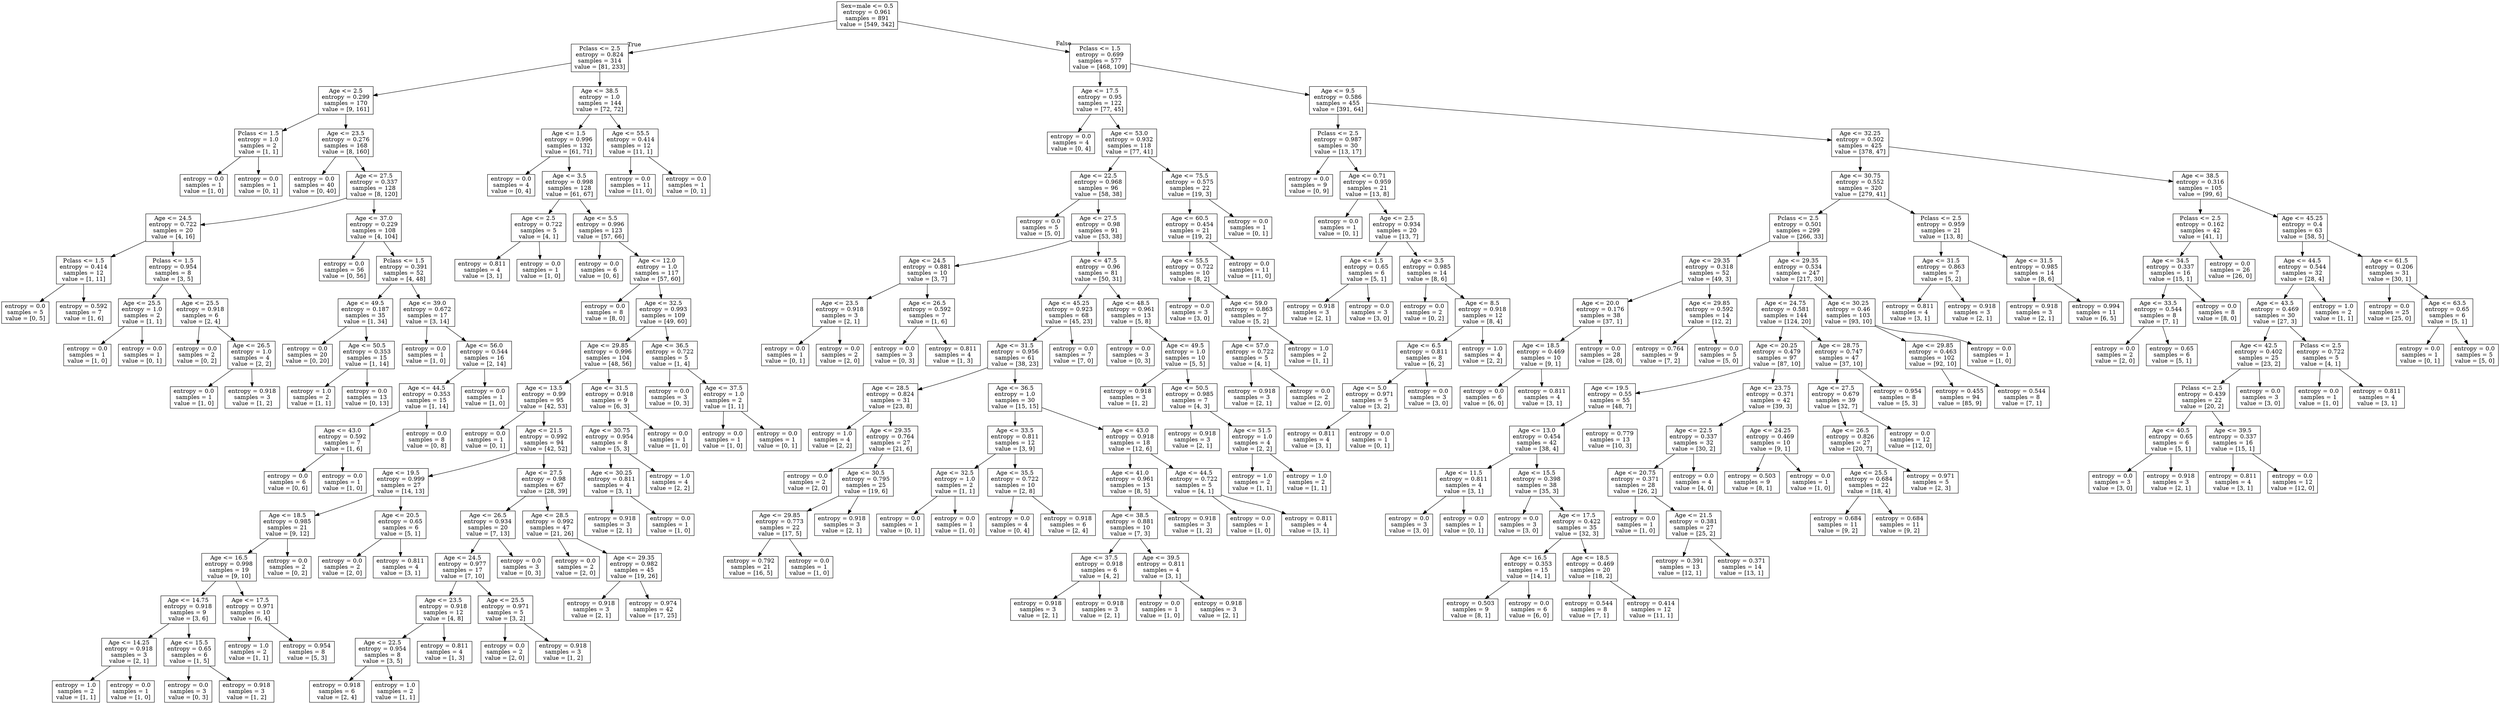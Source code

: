 digraph Tree {
node [shape=box] ;
0 [label="Sex=male <= 0.5\nentropy = 0.961\nsamples = 891\nvalue = [549, 342]"] ;
1 [label="Pclass <= 2.5\nentropy = 0.824\nsamples = 314\nvalue = [81, 233]"] ;
0 -> 1 [labeldistance=2.5, labelangle=45, headlabel="True"] ;
2 [label="Age <= 2.5\nentropy = 0.299\nsamples = 170\nvalue = [9, 161]"] ;
1 -> 2 ;
3 [label="Pclass <= 1.5\nentropy = 1.0\nsamples = 2\nvalue = [1, 1]"] ;
2 -> 3 ;
4 [label="entropy = 0.0\nsamples = 1\nvalue = [1, 0]"] ;
3 -> 4 ;
5 [label="entropy = 0.0\nsamples = 1\nvalue = [0, 1]"] ;
3 -> 5 ;
6 [label="Age <= 23.5\nentropy = 0.276\nsamples = 168\nvalue = [8, 160]"] ;
2 -> 6 ;
7 [label="entropy = 0.0\nsamples = 40\nvalue = [0, 40]"] ;
6 -> 7 ;
8 [label="Age <= 27.5\nentropy = 0.337\nsamples = 128\nvalue = [8, 120]"] ;
6 -> 8 ;
9 [label="Age <= 24.5\nentropy = 0.722\nsamples = 20\nvalue = [4, 16]"] ;
8 -> 9 ;
10 [label="Pclass <= 1.5\nentropy = 0.414\nsamples = 12\nvalue = [1, 11]"] ;
9 -> 10 ;
11 [label="entropy = 0.0\nsamples = 5\nvalue = [0, 5]"] ;
10 -> 11 ;
12 [label="entropy = 0.592\nsamples = 7\nvalue = [1, 6]"] ;
10 -> 12 ;
13 [label="Pclass <= 1.5\nentropy = 0.954\nsamples = 8\nvalue = [3, 5]"] ;
9 -> 13 ;
14 [label="Age <= 25.5\nentropy = 1.0\nsamples = 2\nvalue = [1, 1]"] ;
13 -> 14 ;
15 [label="entropy = 0.0\nsamples = 1\nvalue = [1, 0]"] ;
14 -> 15 ;
16 [label="entropy = 0.0\nsamples = 1\nvalue = [0, 1]"] ;
14 -> 16 ;
17 [label="Age <= 25.5\nentropy = 0.918\nsamples = 6\nvalue = [2, 4]"] ;
13 -> 17 ;
18 [label="entropy = 0.0\nsamples = 2\nvalue = [0, 2]"] ;
17 -> 18 ;
19 [label="Age <= 26.5\nentropy = 1.0\nsamples = 4\nvalue = [2, 2]"] ;
17 -> 19 ;
20 [label="entropy = 0.0\nsamples = 1\nvalue = [1, 0]"] ;
19 -> 20 ;
21 [label="entropy = 0.918\nsamples = 3\nvalue = [1, 2]"] ;
19 -> 21 ;
22 [label="Age <= 37.0\nentropy = 0.229\nsamples = 108\nvalue = [4, 104]"] ;
8 -> 22 ;
23 [label="entropy = 0.0\nsamples = 56\nvalue = [0, 56]"] ;
22 -> 23 ;
24 [label="Pclass <= 1.5\nentropy = 0.391\nsamples = 52\nvalue = [4, 48]"] ;
22 -> 24 ;
25 [label="Age <= 49.5\nentropy = 0.187\nsamples = 35\nvalue = [1, 34]"] ;
24 -> 25 ;
26 [label="entropy = 0.0\nsamples = 20\nvalue = [0, 20]"] ;
25 -> 26 ;
27 [label="Age <= 50.5\nentropy = 0.353\nsamples = 15\nvalue = [1, 14]"] ;
25 -> 27 ;
28 [label="entropy = 1.0\nsamples = 2\nvalue = [1, 1]"] ;
27 -> 28 ;
29 [label="entropy = 0.0\nsamples = 13\nvalue = [0, 13]"] ;
27 -> 29 ;
30 [label="Age <= 39.0\nentropy = 0.672\nsamples = 17\nvalue = [3, 14]"] ;
24 -> 30 ;
31 [label="entropy = 0.0\nsamples = 1\nvalue = [1, 0]"] ;
30 -> 31 ;
32 [label="Age <= 56.0\nentropy = 0.544\nsamples = 16\nvalue = [2, 14]"] ;
30 -> 32 ;
33 [label="Age <= 44.5\nentropy = 0.353\nsamples = 15\nvalue = [1, 14]"] ;
32 -> 33 ;
34 [label="Age <= 43.0\nentropy = 0.592\nsamples = 7\nvalue = [1, 6]"] ;
33 -> 34 ;
35 [label="entropy = 0.0\nsamples = 6\nvalue = [0, 6]"] ;
34 -> 35 ;
36 [label="entropy = 0.0\nsamples = 1\nvalue = [1, 0]"] ;
34 -> 36 ;
37 [label="entropy = 0.0\nsamples = 8\nvalue = [0, 8]"] ;
33 -> 37 ;
38 [label="entropy = 0.0\nsamples = 1\nvalue = [1, 0]"] ;
32 -> 38 ;
39 [label="Age <= 38.5\nentropy = 1.0\nsamples = 144\nvalue = [72, 72]"] ;
1 -> 39 ;
40 [label="Age <= 1.5\nentropy = 0.996\nsamples = 132\nvalue = [61, 71]"] ;
39 -> 40 ;
41 [label="entropy = 0.0\nsamples = 4\nvalue = [0, 4]"] ;
40 -> 41 ;
42 [label="Age <= 3.5\nentropy = 0.998\nsamples = 128\nvalue = [61, 67]"] ;
40 -> 42 ;
43 [label="Age <= 2.5\nentropy = 0.722\nsamples = 5\nvalue = [4, 1]"] ;
42 -> 43 ;
44 [label="entropy = 0.811\nsamples = 4\nvalue = [3, 1]"] ;
43 -> 44 ;
45 [label="entropy = 0.0\nsamples = 1\nvalue = [1, 0]"] ;
43 -> 45 ;
46 [label="Age <= 5.5\nentropy = 0.996\nsamples = 123\nvalue = [57, 66]"] ;
42 -> 46 ;
47 [label="entropy = 0.0\nsamples = 6\nvalue = [0, 6]"] ;
46 -> 47 ;
48 [label="Age <= 12.0\nentropy = 1.0\nsamples = 117\nvalue = [57, 60]"] ;
46 -> 48 ;
49 [label="entropy = 0.0\nsamples = 8\nvalue = [8, 0]"] ;
48 -> 49 ;
50 [label="Age <= 32.5\nentropy = 0.993\nsamples = 109\nvalue = [49, 60]"] ;
48 -> 50 ;
51 [label="Age <= 29.85\nentropy = 0.996\nsamples = 104\nvalue = [48, 56]"] ;
50 -> 51 ;
52 [label="Age <= 13.5\nentropy = 0.99\nsamples = 95\nvalue = [42, 53]"] ;
51 -> 52 ;
53 [label="entropy = 0.0\nsamples = 1\nvalue = [0, 1]"] ;
52 -> 53 ;
54 [label="Age <= 21.5\nentropy = 0.992\nsamples = 94\nvalue = [42, 52]"] ;
52 -> 54 ;
55 [label="Age <= 19.5\nentropy = 0.999\nsamples = 27\nvalue = [14, 13]"] ;
54 -> 55 ;
56 [label="Age <= 18.5\nentropy = 0.985\nsamples = 21\nvalue = [9, 12]"] ;
55 -> 56 ;
57 [label="Age <= 16.5\nentropy = 0.998\nsamples = 19\nvalue = [9, 10]"] ;
56 -> 57 ;
58 [label="Age <= 14.75\nentropy = 0.918\nsamples = 9\nvalue = [3, 6]"] ;
57 -> 58 ;
59 [label="Age <= 14.25\nentropy = 0.918\nsamples = 3\nvalue = [2, 1]"] ;
58 -> 59 ;
60 [label="entropy = 1.0\nsamples = 2\nvalue = [1, 1]"] ;
59 -> 60 ;
61 [label="entropy = 0.0\nsamples = 1\nvalue = [1, 0]"] ;
59 -> 61 ;
62 [label="Age <= 15.5\nentropy = 0.65\nsamples = 6\nvalue = [1, 5]"] ;
58 -> 62 ;
63 [label="entropy = 0.0\nsamples = 3\nvalue = [0, 3]"] ;
62 -> 63 ;
64 [label="entropy = 0.918\nsamples = 3\nvalue = [1, 2]"] ;
62 -> 64 ;
65 [label="Age <= 17.5\nentropy = 0.971\nsamples = 10\nvalue = [6, 4]"] ;
57 -> 65 ;
66 [label="entropy = 1.0\nsamples = 2\nvalue = [1, 1]"] ;
65 -> 66 ;
67 [label="entropy = 0.954\nsamples = 8\nvalue = [5, 3]"] ;
65 -> 67 ;
68 [label="entropy = 0.0\nsamples = 2\nvalue = [0, 2]"] ;
56 -> 68 ;
69 [label="Age <= 20.5\nentropy = 0.65\nsamples = 6\nvalue = [5, 1]"] ;
55 -> 69 ;
70 [label="entropy = 0.0\nsamples = 2\nvalue = [2, 0]"] ;
69 -> 70 ;
71 [label="entropy = 0.811\nsamples = 4\nvalue = [3, 1]"] ;
69 -> 71 ;
72 [label="Age <= 27.5\nentropy = 0.98\nsamples = 67\nvalue = [28, 39]"] ;
54 -> 72 ;
73 [label="Age <= 26.5\nentropy = 0.934\nsamples = 20\nvalue = [7, 13]"] ;
72 -> 73 ;
74 [label="Age <= 24.5\nentropy = 0.977\nsamples = 17\nvalue = [7, 10]"] ;
73 -> 74 ;
75 [label="Age <= 23.5\nentropy = 0.918\nsamples = 12\nvalue = [4, 8]"] ;
74 -> 75 ;
76 [label="Age <= 22.5\nentropy = 0.954\nsamples = 8\nvalue = [3, 5]"] ;
75 -> 76 ;
77 [label="entropy = 0.918\nsamples = 6\nvalue = [2, 4]"] ;
76 -> 77 ;
78 [label="entropy = 1.0\nsamples = 2\nvalue = [1, 1]"] ;
76 -> 78 ;
79 [label="entropy = 0.811\nsamples = 4\nvalue = [1, 3]"] ;
75 -> 79 ;
80 [label="Age <= 25.5\nentropy = 0.971\nsamples = 5\nvalue = [3, 2]"] ;
74 -> 80 ;
81 [label="entropy = 0.0\nsamples = 2\nvalue = [2, 0]"] ;
80 -> 81 ;
82 [label="entropy = 0.918\nsamples = 3\nvalue = [1, 2]"] ;
80 -> 82 ;
83 [label="entropy = 0.0\nsamples = 3\nvalue = [0, 3]"] ;
73 -> 83 ;
84 [label="Age <= 28.5\nentropy = 0.992\nsamples = 47\nvalue = [21, 26]"] ;
72 -> 84 ;
85 [label="entropy = 0.0\nsamples = 2\nvalue = [2, 0]"] ;
84 -> 85 ;
86 [label="Age <= 29.35\nentropy = 0.982\nsamples = 45\nvalue = [19, 26]"] ;
84 -> 86 ;
87 [label="entropy = 0.918\nsamples = 3\nvalue = [2, 1]"] ;
86 -> 87 ;
88 [label="entropy = 0.974\nsamples = 42\nvalue = [17, 25]"] ;
86 -> 88 ;
89 [label="Age <= 31.5\nentropy = 0.918\nsamples = 9\nvalue = [6, 3]"] ;
51 -> 89 ;
90 [label="Age <= 30.75\nentropy = 0.954\nsamples = 8\nvalue = [5, 3]"] ;
89 -> 90 ;
91 [label="Age <= 30.25\nentropy = 0.811\nsamples = 4\nvalue = [3, 1]"] ;
90 -> 91 ;
92 [label="entropy = 0.918\nsamples = 3\nvalue = [2, 1]"] ;
91 -> 92 ;
93 [label="entropy = 0.0\nsamples = 1\nvalue = [1, 0]"] ;
91 -> 93 ;
94 [label="entropy = 1.0\nsamples = 4\nvalue = [2, 2]"] ;
90 -> 94 ;
95 [label="entropy = 0.0\nsamples = 1\nvalue = [1, 0]"] ;
89 -> 95 ;
96 [label="Age <= 36.5\nentropy = 0.722\nsamples = 5\nvalue = [1, 4]"] ;
50 -> 96 ;
97 [label="entropy = 0.0\nsamples = 3\nvalue = [0, 3]"] ;
96 -> 97 ;
98 [label="Age <= 37.5\nentropy = 1.0\nsamples = 2\nvalue = [1, 1]"] ;
96 -> 98 ;
99 [label="entropy = 0.0\nsamples = 1\nvalue = [1, 0]"] ;
98 -> 99 ;
100 [label="entropy = 0.0\nsamples = 1\nvalue = [0, 1]"] ;
98 -> 100 ;
101 [label="Age <= 55.5\nentropy = 0.414\nsamples = 12\nvalue = [11, 1]"] ;
39 -> 101 ;
102 [label="entropy = 0.0\nsamples = 11\nvalue = [11, 0]"] ;
101 -> 102 ;
103 [label="entropy = 0.0\nsamples = 1\nvalue = [0, 1]"] ;
101 -> 103 ;
104 [label="Pclass <= 1.5\nentropy = 0.699\nsamples = 577\nvalue = [468, 109]"] ;
0 -> 104 [labeldistance=2.5, labelangle=-45, headlabel="False"] ;
105 [label="Age <= 17.5\nentropy = 0.95\nsamples = 122\nvalue = [77, 45]"] ;
104 -> 105 ;
106 [label="entropy = 0.0\nsamples = 4\nvalue = [0, 4]"] ;
105 -> 106 ;
107 [label="Age <= 53.0\nentropy = 0.932\nsamples = 118\nvalue = [77, 41]"] ;
105 -> 107 ;
108 [label="Age <= 22.5\nentropy = 0.968\nsamples = 96\nvalue = [58, 38]"] ;
107 -> 108 ;
109 [label="entropy = 0.0\nsamples = 5\nvalue = [5, 0]"] ;
108 -> 109 ;
110 [label="Age <= 27.5\nentropy = 0.98\nsamples = 91\nvalue = [53, 38]"] ;
108 -> 110 ;
111 [label="Age <= 24.5\nentropy = 0.881\nsamples = 10\nvalue = [3, 7]"] ;
110 -> 111 ;
112 [label="Age <= 23.5\nentropy = 0.918\nsamples = 3\nvalue = [2, 1]"] ;
111 -> 112 ;
113 [label="entropy = 0.0\nsamples = 1\nvalue = [0, 1]"] ;
112 -> 113 ;
114 [label="entropy = 0.0\nsamples = 2\nvalue = [2, 0]"] ;
112 -> 114 ;
115 [label="Age <= 26.5\nentropy = 0.592\nsamples = 7\nvalue = [1, 6]"] ;
111 -> 115 ;
116 [label="entropy = 0.0\nsamples = 3\nvalue = [0, 3]"] ;
115 -> 116 ;
117 [label="entropy = 0.811\nsamples = 4\nvalue = [1, 3]"] ;
115 -> 117 ;
118 [label="Age <= 47.5\nentropy = 0.96\nsamples = 81\nvalue = [50, 31]"] ;
110 -> 118 ;
119 [label="Age <= 45.25\nentropy = 0.923\nsamples = 68\nvalue = [45, 23]"] ;
118 -> 119 ;
120 [label="Age <= 31.5\nentropy = 0.956\nsamples = 61\nvalue = [38, 23]"] ;
119 -> 120 ;
121 [label="Age <= 28.5\nentropy = 0.824\nsamples = 31\nvalue = [23, 8]"] ;
120 -> 121 ;
122 [label="entropy = 1.0\nsamples = 4\nvalue = [2, 2]"] ;
121 -> 122 ;
123 [label="Age <= 29.35\nentropy = 0.764\nsamples = 27\nvalue = [21, 6]"] ;
121 -> 123 ;
124 [label="entropy = 0.0\nsamples = 2\nvalue = [2, 0]"] ;
123 -> 124 ;
125 [label="Age <= 30.5\nentropy = 0.795\nsamples = 25\nvalue = [19, 6]"] ;
123 -> 125 ;
126 [label="Age <= 29.85\nentropy = 0.773\nsamples = 22\nvalue = [17, 5]"] ;
125 -> 126 ;
127 [label="entropy = 0.792\nsamples = 21\nvalue = [16, 5]"] ;
126 -> 127 ;
128 [label="entropy = 0.0\nsamples = 1\nvalue = [1, 0]"] ;
126 -> 128 ;
129 [label="entropy = 0.918\nsamples = 3\nvalue = [2, 1]"] ;
125 -> 129 ;
130 [label="Age <= 36.5\nentropy = 1.0\nsamples = 30\nvalue = [15, 15]"] ;
120 -> 130 ;
131 [label="Age <= 33.5\nentropy = 0.811\nsamples = 12\nvalue = [3, 9]"] ;
130 -> 131 ;
132 [label="Age <= 32.5\nentropy = 1.0\nsamples = 2\nvalue = [1, 1]"] ;
131 -> 132 ;
133 [label="entropy = 0.0\nsamples = 1\nvalue = [0, 1]"] ;
132 -> 133 ;
134 [label="entropy = 0.0\nsamples = 1\nvalue = [1, 0]"] ;
132 -> 134 ;
135 [label="Age <= 35.5\nentropy = 0.722\nsamples = 10\nvalue = [2, 8]"] ;
131 -> 135 ;
136 [label="entropy = 0.0\nsamples = 4\nvalue = [0, 4]"] ;
135 -> 136 ;
137 [label="entropy = 0.918\nsamples = 6\nvalue = [2, 4]"] ;
135 -> 137 ;
138 [label="Age <= 43.0\nentropy = 0.918\nsamples = 18\nvalue = [12, 6]"] ;
130 -> 138 ;
139 [label="Age <= 41.0\nentropy = 0.961\nsamples = 13\nvalue = [8, 5]"] ;
138 -> 139 ;
140 [label="Age <= 38.5\nentropy = 0.881\nsamples = 10\nvalue = [7, 3]"] ;
139 -> 140 ;
141 [label="Age <= 37.5\nentropy = 0.918\nsamples = 6\nvalue = [4, 2]"] ;
140 -> 141 ;
142 [label="entropy = 0.918\nsamples = 3\nvalue = [2, 1]"] ;
141 -> 142 ;
143 [label="entropy = 0.918\nsamples = 3\nvalue = [2, 1]"] ;
141 -> 143 ;
144 [label="Age <= 39.5\nentropy = 0.811\nsamples = 4\nvalue = [3, 1]"] ;
140 -> 144 ;
145 [label="entropy = 0.0\nsamples = 1\nvalue = [1, 0]"] ;
144 -> 145 ;
146 [label="entropy = 0.918\nsamples = 3\nvalue = [2, 1]"] ;
144 -> 146 ;
147 [label="entropy = 0.918\nsamples = 3\nvalue = [1, 2]"] ;
139 -> 147 ;
148 [label="Age <= 44.5\nentropy = 0.722\nsamples = 5\nvalue = [4, 1]"] ;
138 -> 148 ;
149 [label="entropy = 0.0\nsamples = 1\nvalue = [1, 0]"] ;
148 -> 149 ;
150 [label="entropy = 0.811\nsamples = 4\nvalue = [3, 1]"] ;
148 -> 150 ;
151 [label="entropy = 0.0\nsamples = 7\nvalue = [7, 0]"] ;
119 -> 151 ;
152 [label="Age <= 48.5\nentropy = 0.961\nsamples = 13\nvalue = [5, 8]"] ;
118 -> 152 ;
153 [label="entropy = 0.0\nsamples = 3\nvalue = [0, 3]"] ;
152 -> 153 ;
154 [label="Age <= 49.5\nentropy = 1.0\nsamples = 10\nvalue = [5, 5]"] ;
152 -> 154 ;
155 [label="entropy = 0.918\nsamples = 3\nvalue = [1, 2]"] ;
154 -> 155 ;
156 [label="Age <= 50.5\nentropy = 0.985\nsamples = 7\nvalue = [4, 3]"] ;
154 -> 156 ;
157 [label="entropy = 0.918\nsamples = 3\nvalue = [2, 1]"] ;
156 -> 157 ;
158 [label="Age <= 51.5\nentropy = 1.0\nsamples = 4\nvalue = [2, 2]"] ;
156 -> 158 ;
159 [label="entropy = 1.0\nsamples = 2\nvalue = [1, 1]"] ;
158 -> 159 ;
160 [label="entropy = 1.0\nsamples = 2\nvalue = [1, 1]"] ;
158 -> 160 ;
161 [label="Age <= 75.5\nentropy = 0.575\nsamples = 22\nvalue = [19, 3]"] ;
107 -> 161 ;
162 [label="Age <= 60.5\nentropy = 0.454\nsamples = 21\nvalue = [19, 2]"] ;
161 -> 162 ;
163 [label="Age <= 55.5\nentropy = 0.722\nsamples = 10\nvalue = [8, 2]"] ;
162 -> 163 ;
164 [label="entropy = 0.0\nsamples = 3\nvalue = [3, 0]"] ;
163 -> 164 ;
165 [label="Age <= 59.0\nentropy = 0.863\nsamples = 7\nvalue = [5, 2]"] ;
163 -> 165 ;
166 [label="Age <= 57.0\nentropy = 0.722\nsamples = 5\nvalue = [4, 1]"] ;
165 -> 166 ;
167 [label="entropy = 0.918\nsamples = 3\nvalue = [2, 1]"] ;
166 -> 167 ;
168 [label="entropy = 0.0\nsamples = 2\nvalue = [2, 0]"] ;
166 -> 168 ;
169 [label="entropy = 1.0\nsamples = 2\nvalue = [1, 1]"] ;
165 -> 169 ;
170 [label="entropy = 0.0\nsamples = 11\nvalue = [11, 0]"] ;
162 -> 170 ;
171 [label="entropy = 0.0\nsamples = 1\nvalue = [0, 1]"] ;
161 -> 171 ;
172 [label="Age <= 9.5\nentropy = 0.586\nsamples = 455\nvalue = [391, 64]"] ;
104 -> 172 ;
173 [label="Pclass <= 2.5\nentropy = 0.987\nsamples = 30\nvalue = [13, 17]"] ;
172 -> 173 ;
174 [label="entropy = 0.0\nsamples = 9\nvalue = [0, 9]"] ;
173 -> 174 ;
175 [label="Age <= 0.71\nentropy = 0.959\nsamples = 21\nvalue = [13, 8]"] ;
173 -> 175 ;
176 [label="entropy = 0.0\nsamples = 1\nvalue = [0, 1]"] ;
175 -> 176 ;
177 [label="Age <= 2.5\nentropy = 0.934\nsamples = 20\nvalue = [13, 7]"] ;
175 -> 177 ;
178 [label="Age <= 1.5\nentropy = 0.65\nsamples = 6\nvalue = [5, 1]"] ;
177 -> 178 ;
179 [label="entropy = 0.918\nsamples = 3\nvalue = [2, 1]"] ;
178 -> 179 ;
180 [label="entropy = 0.0\nsamples = 3\nvalue = [3, 0]"] ;
178 -> 180 ;
181 [label="Age <= 3.5\nentropy = 0.985\nsamples = 14\nvalue = [8, 6]"] ;
177 -> 181 ;
182 [label="entropy = 0.0\nsamples = 2\nvalue = [0, 2]"] ;
181 -> 182 ;
183 [label="Age <= 8.5\nentropy = 0.918\nsamples = 12\nvalue = [8, 4]"] ;
181 -> 183 ;
184 [label="Age <= 6.5\nentropy = 0.811\nsamples = 8\nvalue = [6, 2]"] ;
183 -> 184 ;
185 [label="Age <= 5.0\nentropy = 0.971\nsamples = 5\nvalue = [3, 2]"] ;
184 -> 185 ;
186 [label="entropy = 0.811\nsamples = 4\nvalue = [3, 1]"] ;
185 -> 186 ;
187 [label="entropy = 0.0\nsamples = 1\nvalue = [0, 1]"] ;
185 -> 187 ;
188 [label="entropy = 0.0\nsamples = 3\nvalue = [3, 0]"] ;
184 -> 188 ;
189 [label="entropy = 1.0\nsamples = 4\nvalue = [2, 2]"] ;
183 -> 189 ;
190 [label="Age <= 32.25\nentropy = 0.502\nsamples = 425\nvalue = [378, 47]"] ;
172 -> 190 ;
191 [label="Age <= 30.75\nentropy = 0.552\nsamples = 320\nvalue = [279, 41]"] ;
190 -> 191 ;
192 [label="Pclass <= 2.5\nentropy = 0.501\nsamples = 299\nvalue = [266, 33]"] ;
191 -> 192 ;
193 [label="Age <= 29.35\nentropy = 0.318\nsamples = 52\nvalue = [49, 3]"] ;
192 -> 193 ;
194 [label="Age <= 20.0\nentropy = 0.176\nsamples = 38\nvalue = [37, 1]"] ;
193 -> 194 ;
195 [label="Age <= 18.5\nentropy = 0.469\nsamples = 10\nvalue = [9, 1]"] ;
194 -> 195 ;
196 [label="entropy = 0.0\nsamples = 6\nvalue = [6, 0]"] ;
195 -> 196 ;
197 [label="entropy = 0.811\nsamples = 4\nvalue = [3, 1]"] ;
195 -> 197 ;
198 [label="entropy = 0.0\nsamples = 28\nvalue = [28, 0]"] ;
194 -> 198 ;
199 [label="Age <= 29.85\nentropy = 0.592\nsamples = 14\nvalue = [12, 2]"] ;
193 -> 199 ;
200 [label="entropy = 0.764\nsamples = 9\nvalue = [7, 2]"] ;
199 -> 200 ;
201 [label="entropy = 0.0\nsamples = 5\nvalue = [5, 0]"] ;
199 -> 201 ;
202 [label="Age <= 29.35\nentropy = 0.534\nsamples = 247\nvalue = [217, 30]"] ;
192 -> 202 ;
203 [label="Age <= 24.75\nentropy = 0.581\nsamples = 144\nvalue = [124, 20]"] ;
202 -> 203 ;
204 [label="Age <= 20.25\nentropy = 0.479\nsamples = 97\nvalue = [87, 10]"] ;
203 -> 204 ;
205 [label="Age <= 19.5\nentropy = 0.55\nsamples = 55\nvalue = [48, 7]"] ;
204 -> 205 ;
206 [label="Age <= 13.0\nentropy = 0.454\nsamples = 42\nvalue = [38, 4]"] ;
205 -> 206 ;
207 [label="Age <= 11.5\nentropy = 0.811\nsamples = 4\nvalue = [3, 1]"] ;
206 -> 207 ;
208 [label="entropy = 0.0\nsamples = 3\nvalue = [3, 0]"] ;
207 -> 208 ;
209 [label="entropy = 0.0\nsamples = 1\nvalue = [0, 1]"] ;
207 -> 209 ;
210 [label="Age <= 15.5\nentropy = 0.398\nsamples = 38\nvalue = [35, 3]"] ;
206 -> 210 ;
211 [label="entropy = 0.0\nsamples = 3\nvalue = [3, 0]"] ;
210 -> 211 ;
212 [label="Age <= 17.5\nentropy = 0.422\nsamples = 35\nvalue = [32, 3]"] ;
210 -> 212 ;
213 [label="Age <= 16.5\nentropy = 0.353\nsamples = 15\nvalue = [14, 1]"] ;
212 -> 213 ;
214 [label="entropy = 0.503\nsamples = 9\nvalue = [8, 1]"] ;
213 -> 214 ;
215 [label="entropy = 0.0\nsamples = 6\nvalue = [6, 0]"] ;
213 -> 215 ;
216 [label="Age <= 18.5\nentropy = 0.469\nsamples = 20\nvalue = [18, 2]"] ;
212 -> 216 ;
217 [label="entropy = 0.544\nsamples = 8\nvalue = [7, 1]"] ;
216 -> 217 ;
218 [label="entropy = 0.414\nsamples = 12\nvalue = [11, 1]"] ;
216 -> 218 ;
219 [label="entropy = 0.779\nsamples = 13\nvalue = [10, 3]"] ;
205 -> 219 ;
220 [label="Age <= 23.75\nentropy = 0.371\nsamples = 42\nvalue = [39, 3]"] ;
204 -> 220 ;
221 [label="Age <= 22.5\nentropy = 0.337\nsamples = 32\nvalue = [30, 2]"] ;
220 -> 221 ;
222 [label="Age <= 20.75\nentropy = 0.371\nsamples = 28\nvalue = [26, 2]"] ;
221 -> 222 ;
223 [label="entropy = 0.0\nsamples = 1\nvalue = [1, 0]"] ;
222 -> 223 ;
224 [label="Age <= 21.5\nentropy = 0.381\nsamples = 27\nvalue = [25, 2]"] ;
222 -> 224 ;
225 [label="entropy = 0.391\nsamples = 13\nvalue = [12, 1]"] ;
224 -> 225 ;
226 [label="entropy = 0.371\nsamples = 14\nvalue = [13, 1]"] ;
224 -> 226 ;
227 [label="entropy = 0.0\nsamples = 4\nvalue = [4, 0]"] ;
221 -> 227 ;
228 [label="Age <= 24.25\nentropy = 0.469\nsamples = 10\nvalue = [9, 1]"] ;
220 -> 228 ;
229 [label="entropy = 0.503\nsamples = 9\nvalue = [8, 1]"] ;
228 -> 229 ;
230 [label="entropy = 0.0\nsamples = 1\nvalue = [1, 0]"] ;
228 -> 230 ;
231 [label="Age <= 28.75\nentropy = 0.747\nsamples = 47\nvalue = [37, 10]"] ;
203 -> 231 ;
232 [label="Age <= 27.5\nentropy = 0.679\nsamples = 39\nvalue = [32, 7]"] ;
231 -> 232 ;
233 [label="Age <= 26.5\nentropy = 0.826\nsamples = 27\nvalue = [20, 7]"] ;
232 -> 233 ;
234 [label="Age <= 25.5\nentropy = 0.684\nsamples = 22\nvalue = [18, 4]"] ;
233 -> 234 ;
235 [label="entropy = 0.684\nsamples = 11\nvalue = [9, 2]"] ;
234 -> 235 ;
236 [label="entropy = 0.684\nsamples = 11\nvalue = [9, 2]"] ;
234 -> 236 ;
237 [label="entropy = 0.971\nsamples = 5\nvalue = [2, 3]"] ;
233 -> 237 ;
238 [label="entropy = 0.0\nsamples = 12\nvalue = [12, 0]"] ;
232 -> 238 ;
239 [label="entropy = 0.954\nsamples = 8\nvalue = [5, 3]"] ;
231 -> 239 ;
240 [label="Age <= 30.25\nentropy = 0.46\nsamples = 103\nvalue = [93, 10]"] ;
202 -> 240 ;
241 [label="Age <= 29.85\nentropy = 0.463\nsamples = 102\nvalue = [92, 10]"] ;
240 -> 241 ;
242 [label="entropy = 0.455\nsamples = 94\nvalue = [85, 9]"] ;
241 -> 242 ;
243 [label="entropy = 0.544\nsamples = 8\nvalue = [7, 1]"] ;
241 -> 243 ;
244 [label="entropy = 0.0\nsamples = 1\nvalue = [1, 0]"] ;
240 -> 244 ;
245 [label="Pclass <= 2.5\nentropy = 0.959\nsamples = 21\nvalue = [13, 8]"] ;
191 -> 245 ;
246 [label="Age <= 31.5\nentropy = 0.863\nsamples = 7\nvalue = [5, 2]"] ;
245 -> 246 ;
247 [label="entropy = 0.811\nsamples = 4\nvalue = [3, 1]"] ;
246 -> 247 ;
248 [label="entropy = 0.918\nsamples = 3\nvalue = [2, 1]"] ;
246 -> 248 ;
249 [label="Age <= 31.5\nentropy = 0.985\nsamples = 14\nvalue = [8, 6]"] ;
245 -> 249 ;
250 [label="entropy = 0.918\nsamples = 3\nvalue = [2, 1]"] ;
249 -> 250 ;
251 [label="entropy = 0.994\nsamples = 11\nvalue = [6, 5]"] ;
249 -> 251 ;
252 [label="Age <= 38.5\nentropy = 0.316\nsamples = 105\nvalue = [99, 6]"] ;
190 -> 252 ;
253 [label="Pclass <= 2.5\nentropy = 0.162\nsamples = 42\nvalue = [41, 1]"] ;
252 -> 253 ;
254 [label="Age <= 34.5\nentropy = 0.337\nsamples = 16\nvalue = [15, 1]"] ;
253 -> 254 ;
255 [label="Age <= 33.5\nentropy = 0.544\nsamples = 8\nvalue = [7, 1]"] ;
254 -> 255 ;
256 [label="entropy = 0.0\nsamples = 2\nvalue = [2, 0]"] ;
255 -> 256 ;
257 [label="entropy = 0.65\nsamples = 6\nvalue = [5, 1]"] ;
255 -> 257 ;
258 [label="entropy = 0.0\nsamples = 8\nvalue = [8, 0]"] ;
254 -> 258 ;
259 [label="entropy = 0.0\nsamples = 26\nvalue = [26, 0]"] ;
253 -> 259 ;
260 [label="Age <= 45.25\nentropy = 0.4\nsamples = 63\nvalue = [58, 5]"] ;
252 -> 260 ;
261 [label="Age <= 44.5\nentropy = 0.544\nsamples = 32\nvalue = [28, 4]"] ;
260 -> 261 ;
262 [label="Age <= 43.5\nentropy = 0.469\nsamples = 30\nvalue = [27, 3]"] ;
261 -> 262 ;
263 [label="Age <= 42.5\nentropy = 0.402\nsamples = 25\nvalue = [23, 2]"] ;
262 -> 263 ;
264 [label="Pclass <= 2.5\nentropy = 0.439\nsamples = 22\nvalue = [20, 2]"] ;
263 -> 264 ;
265 [label="Age <= 40.5\nentropy = 0.65\nsamples = 6\nvalue = [5, 1]"] ;
264 -> 265 ;
266 [label="entropy = 0.0\nsamples = 3\nvalue = [3, 0]"] ;
265 -> 266 ;
267 [label="entropy = 0.918\nsamples = 3\nvalue = [2, 1]"] ;
265 -> 267 ;
268 [label="Age <= 39.5\nentropy = 0.337\nsamples = 16\nvalue = [15, 1]"] ;
264 -> 268 ;
269 [label="entropy = 0.811\nsamples = 4\nvalue = [3, 1]"] ;
268 -> 269 ;
270 [label="entropy = 0.0\nsamples = 12\nvalue = [12, 0]"] ;
268 -> 270 ;
271 [label="entropy = 0.0\nsamples = 3\nvalue = [3, 0]"] ;
263 -> 271 ;
272 [label="Pclass <= 2.5\nentropy = 0.722\nsamples = 5\nvalue = [4, 1]"] ;
262 -> 272 ;
273 [label="entropy = 0.0\nsamples = 1\nvalue = [1, 0]"] ;
272 -> 273 ;
274 [label="entropy = 0.811\nsamples = 4\nvalue = [3, 1]"] ;
272 -> 274 ;
275 [label="entropy = 1.0\nsamples = 2\nvalue = [1, 1]"] ;
261 -> 275 ;
276 [label="Age <= 61.5\nentropy = 0.206\nsamples = 31\nvalue = [30, 1]"] ;
260 -> 276 ;
277 [label="entropy = 0.0\nsamples = 25\nvalue = [25, 0]"] ;
276 -> 277 ;
278 [label="Age <= 63.5\nentropy = 0.65\nsamples = 6\nvalue = [5, 1]"] ;
276 -> 278 ;
279 [label="entropy = 0.0\nsamples = 1\nvalue = [0, 1]"] ;
278 -> 279 ;
280 [label="entropy = 0.0\nsamples = 5\nvalue = [5, 0]"] ;
278 -> 280 ;
}